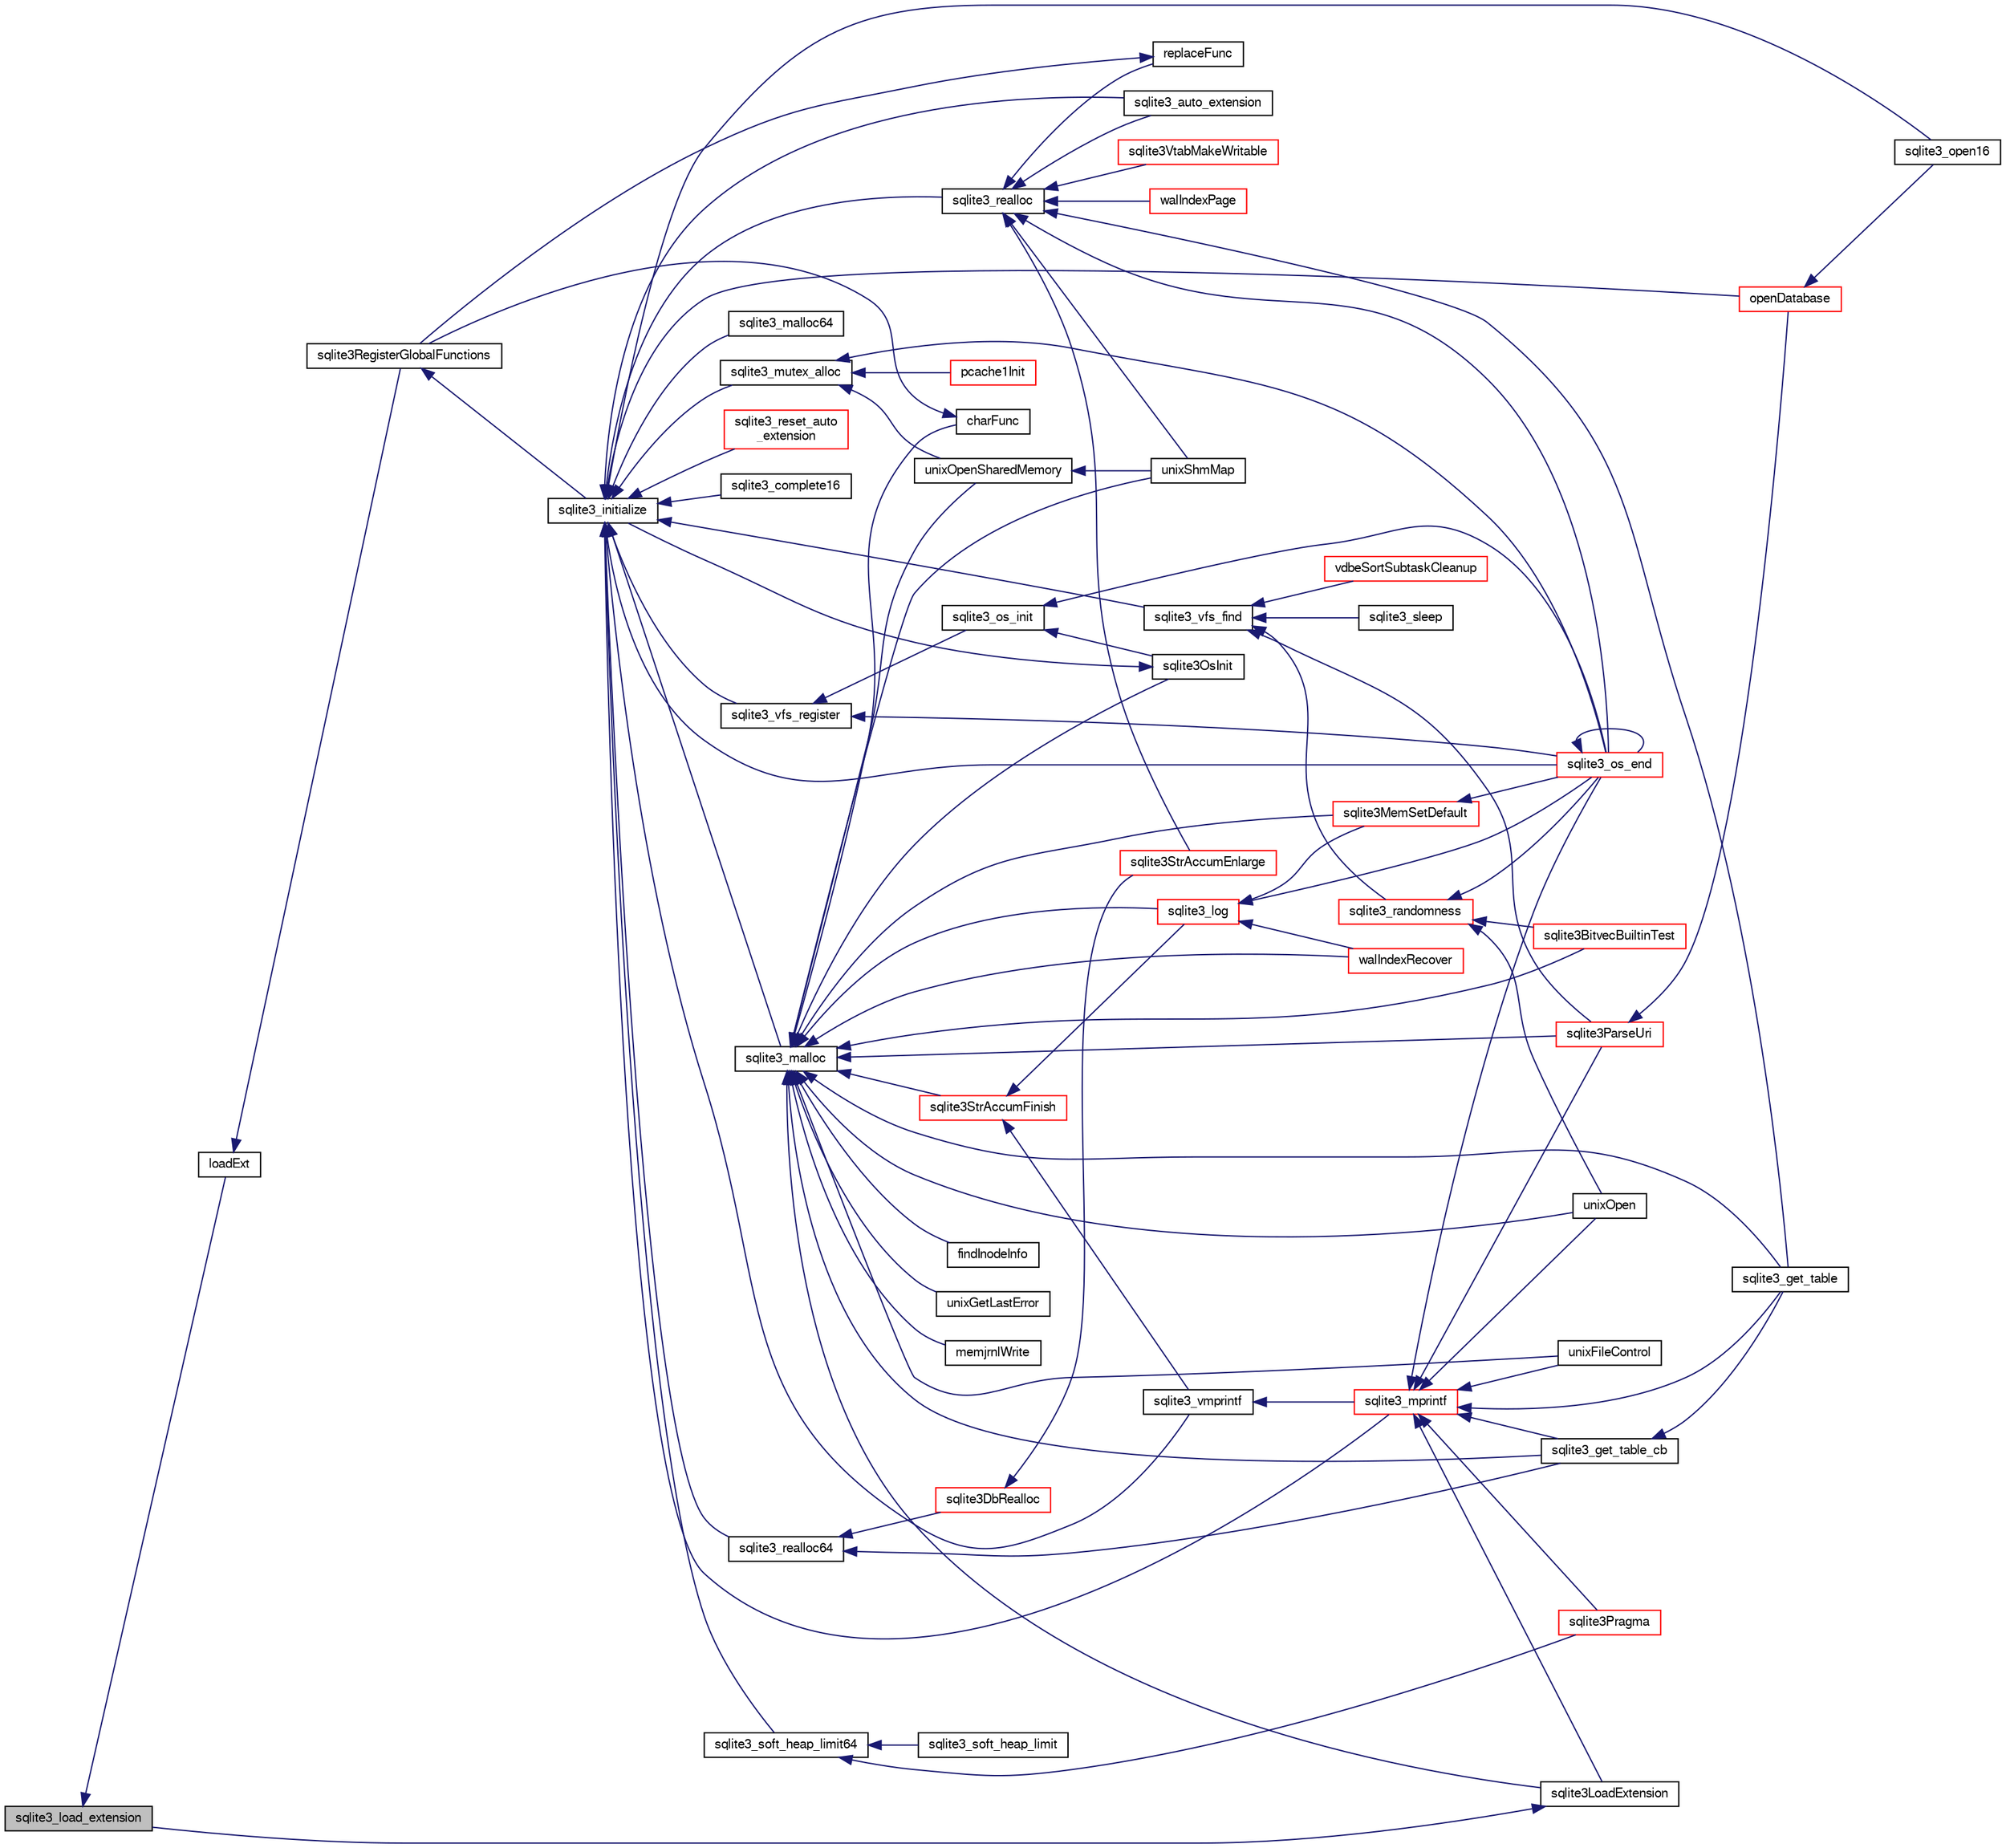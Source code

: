 digraph "sqlite3_load_extension"
{
  edge [fontname="FreeSans",fontsize="10",labelfontname="FreeSans",labelfontsize="10"];
  node [fontname="FreeSans",fontsize="10",shape=record];
  rankdir="LR";
  Node40086 [label="sqlite3_load_extension",height=0.2,width=0.4,color="black", fillcolor="grey75", style="filled", fontcolor="black"];
  Node40086 -> Node40087 [dir="back",color="midnightblue",fontsize="10",style="solid",fontname="FreeSans"];
  Node40087 [label="loadExt",height=0.2,width=0.4,color="black", fillcolor="white", style="filled",URL="$sqlite3_8c.html#a9f9125be634178265fb95e98b8304548"];
  Node40087 -> Node40088 [dir="back",color="midnightblue",fontsize="10",style="solid",fontname="FreeSans"];
  Node40088 [label="sqlite3RegisterGlobalFunctions",height=0.2,width=0.4,color="black", fillcolor="white", style="filled",URL="$sqlite3_8c.html#a9f75bd111010f29e1b8d74344473c4ec"];
  Node40088 -> Node40089 [dir="back",color="midnightblue",fontsize="10",style="solid",fontname="FreeSans"];
  Node40089 [label="sqlite3_initialize",height=0.2,width=0.4,color="black", fillcolor="white", style="filled",URL="$sqlite3_8h.html#ab0c0ee2d5d4cf8b28e9572296a8861df"];
  Node40089 -> Node40090 [dir="back",color="midnightblue",fontsize="10",style="solid",fontname="FreeSans"];
  Node40090 [label="sqlite3_vfs_find",height=0.2,width=0.4,color="black", fillcolor="white", style="filled",URL="$sqlite3_8h.html#ac201a26de3dfa1d6deb8069eb8d95627"];
  Node40090 -> Node40091 [dir="back",color="midnightblue",fontsize="10",style="solid",fontname="FreeSans"];
  Node40091 [label="sqlite3_randomness",height=0.2,width=0.4,color="red", fillcolor="white", style="filled",URL="$sqlite3_8h.html#aa452ad88657d4606e137b09c4e9315c7"];
  Node40091 -> Node40095 [dir="back",color="midnightblue",fontsize="10",style="solid",fontname="FreeSans"];
  Node40095 [label="unixOpen",height=0.2,width=0.4,color="black", fillcolor="white", style="filled",URL="$sqlite3_8c.html#a8ed5efc47b6e14f7805cd1bb9b215775"];
  Node40091 -> Node40096 [dir="back",color="midnightblue",fontsize="10",style="solid",fontname="FreeSans"];
  Node40096 [label="sqlite3_os_end",height=0.2,width=0.4,color="red", fillcolor="white", style="filled",URL="$sqlite3_8h.html#a2288c95881ecca13d994e42b6a958906"];
  Node40096 -> Node40096 [dir="back",color="midnightblue",fontsize="10",style="solid",fontname="FreeSans"];
  Node40091 -> Node40098 [dir="back",color="midnightblue",fontsize="10",style="solid",fontname="FreeSans"];
  Node40098 [label="sqlite3BitvecBuiltinTest",height=0.2,width=0.4,color="red", fillcolor="white", style="filled",URL="$sqlite3_8c.html#a9b4e3e921ce1ede6f10a9106c034ff9b"];
  Node40090 -> Node40494 [dir="back",color="midnightblue",fontsize="10",style="solid",fontname="FreeSans"];
  Node40494 [label="vdbeSortSubtaskCleanup",height=0.2,width=0.4,color="red", fillcolor="white", style="filled",URL="$sqlite3_8c.html#abc8ce4c3ef58cc10f5b27642aab32b30"];
  Node40090 -> Node40497 [dir="back",color="midnightblue",fontsize="10",style="solid",fontname="FreeSans"];
  Node40497 [label="sqlite3ParseUri",height=0.2,width=0.4,color="red", fillcolor="white", style="filled",URL="$sqlite3_8c.html#aaa912f29a67460d8b2186c97056e8767"];
  Node40497 -> Node40340 [dir="back",color="midnightblue",fontsize="10",style="solid",fontname="FreeSans"];
  Node40340 [label="openDatabase",height=0.2,width=0.4,color="red", fillcolor="white", style="filled",URL="$sqlite3_8c.html#a6a9c3bc3a64234e863413f41db473758"];
  Node40340 -> Node40343 [dir="back",color="midnightblue",fontsize="10",style="solid",fontname="FreeSans"];
  Node40343 [label="sqlite3_open16",height=0.2,width=0.4,color="black", fillcolor="white", style="filled",URL="$sqlite3_8h.html#adbc401bb96713f32e553db32f6f3ca33"];
  Node40090 -> Node40498 [dir="back",color="midnightblue",fontsize="10",style="solid",fontname="FreeSans"];
  Node40498 [label="sqlite3_sleep",height=0.2,width=0.4,color="black", fillcolor="white", style="filled",URL="$sqlite3_8h.html#ad0c133ddbbecb6433f3c6ebef8966efa"];
  Node40089 -> Node40499 [dir="back",color="midnightblue",fontsize="10",style="solid",fontname="FreeSans"];
  Node40499 [label="sqlite3_vfs_register",height=0.2,width=0.4,color="black", fillcolor="white", style="filled",URL="$sqlite3_8h.html#a7184b289ccd4c4c7200589137d88c4ae"];
  Node40499 -> Node40500 [dir="back",color="midnightblue",fontsize="10",style="solid",fontname="FreeSans"];
  Node40500 [label="sqlite3_os_init",height=0.2,width=0.4,color="black", fillcolor="white", style="filled",URL="$sqlite3_8h.html#acebc2290d00a32d3afe2361f2979038b"];
  Node40500 -> Node40501 [dir="back",color="midnightblue",fontsize="10",style="solid",fontname="FreeSans"];
  Node40501 [label="sqlite3OsInit",height=0.2,width=0.4,color="black", fillcolor="white", style="filled",URL="$sqlite3_8c.html#afeaa886fe1ca086a30fd278b1d069762"];
  Node40501 -> Node40089 [dir="back",color="midnightblue",fontsize="10",style="solid",fontname="FreeSans"];
  Node40500 -> Node40096 [dir="back",color="midnightblue",fontsize="10",style="solid",fontname="FreeSans"];
  Node40499 -> Node40096 [dir="back",color="midnightblue",fontsize="10",style="solid",fontname="FreeSans"];
  Node40089 -> Node40502 [dir="back",color="midnightblue",fontsize="10",style="solid",fontname="FreeSans"];
  Node40502 [label="sqlite3_mutex_alloc",height=0.2,width=0.4,color="black", fillcolor="white", style="filled",URL="$sqlite3_8h.html#aa3f89418cd18e99596435c958b29b650"];
  Node40502 -> Node40503 [dir="back",color="midnightblue",fontsize="10",style="solid",fontname="FreeSans"];
  Node40503 [label="unixOpenSharedMemory",height=0.2,width=0.4,color="black", fillcolor="white", style="filled",URL="$sqlite3_8c.html#a30775afa2e08ca6ddc7853326afed7c7"];
  Node40503 -> Node40504 [dir="back",color="midnightblue",fontsize="10",style="solid",fontname="FreeSans"];
  Node40504 [label="unixShmMap",height=0.2,width=0.4,color="black", fillcolor="white", style="filled",URL="$sqlite3_8c.html#aeaa77f0ab08a4f4ee5f86e8c9727e974"];
  Node40502 -> Node40096 [dir="back",color="midnightblue",fontsize="10",style="solid",fontname="FreeSans"];
  Node40502 -> Node40505 [dir="back",color="midnightblue",fontsize="10",style="solid",fontname="FreeSans"];
  Node40505 [label="pcache1Init",height=0.2,width=0.4,color="red", fillcolor="white", style="filled",URL="$sqlite3_8c.html#a05e9c1daf3dd812db1d769b69b20e069"];
  Node40089 -> Node40575 [dir="back",color="midnightblue",fontsize="10",style="solid",fontname="FreeSans"];
  Node40575 [label="sqlite3_soft_heap_limit64",height=0.2,width=0.4,color="black", fillcolor="white", style="filled",URL="$sqlite3_8h.html#ab37b3a4d1652e3acb2c43d1252e6b852"];
  Node40575 -> Node40576 [dir="back",color="midnightblue",fontsize="10",style="solid",fontname="FreeSans"];
  Node40576 [label="sqlite3_soft_heap_limit",height=0.2,width=0.4,color="black", fillcolor="white", style="filled",URL="$sqlite3_8h.html#a18c3472581de3072201723e798524fdc"];
  Node40575 -> Node40183 [dir="back",color="midnightblue",fontsize="10",style="solid",fontname="FreeSans"];
  Node40183 [label="sqlite3Pragma",height=0.2,width=0.4,color="red", fillcolor="white", style="filled",URL="$sqlite3_8c.html#a111391370f58f8e6a6eca51fd34d62ed"];
  Node40089 -> Node40577 [dir="back",color="midnightblue",fontsize="10",style="solid",fontname="FreeSans"];
  Node40577 [label="sqlite3_malloc",height=0.2,width=0.4,color="black", fillcolor="white", style="filled",URL="$sqlite3_8h.html#a510e31845345737f17d86ce0b2328356"];
  Node40577 -> Node40501 [dir="back",color="midnightblue",fontsize="10",style="solid",fontname="FreeSans"];
  Node40577 -> Node40573 [dir="back",color="midnightblue",fontsize="10",style="solid",fontname="FreeSans"];
  Node40573 [label="sqlite3MemSetDefault",height=0.2,width=0.4,color="red", fillcolor="white", style="filled",URL="$sqlite3_8c.html#a162fbfd727e92c5f8f72625b5ff62549"];
  Node40573 -> Node40096 [dir="back",color="midnightblue",fontsize="10",style="solid",fontname="FreeSans"];
  Node40577 -> Node40578 [dir="back",color="midnightblue",fontsize="10",style="solid",fontname="FreeSans"];
  Node40578 [label="sqlite3StrAccumFinish",height=0.2,width=0.4,color="red", fillcolor="white", style="filled",URL="$sqlite3_8c.html#adb7f26b10ac1b847db6f000ef4c2e2ba"];
  Node40578 -> Node40652 [dir="back",color="midnightblue",fontsize="10",style="solid",fontname="FreeSans"];
  Node40652 [label="sqlite3_vmprintf",height=0.2,width=0.4,color="black", fillcolor="white", style="filled",URL="$sqlite3_8h.html#ac240de67ddf003828f16a6d9dd3fa3ca"];
  Node40652 -> Node40653 [dir="back",color="midnightblue",fontsize="10",style="solid",fontname="FreeSans"];
  Node40653 [label="sqlite3_mprintf",height=0.2,width=0.4,color="red", fillcolor="white", style="filled",URL="$sqlite3_8h.html#a9533933e57f7ccbb48c32041ce3a8862"];
  Node40653 -> Node40094 [dir="back",color="midnightblue",fontsize="10",style="solid",fontname="FreeSans"];
  Node40094 [label="unixFileControl",height=0.2,width=0.4,color="black", fillcolor="white", style="filled",URL="$sqlite3_8c.html#ad71f213fa385cc58f307cefd953c03ae"];
  Node40653 -> Node40095 [dir="back",color="midnightblue",fontsize="10",style="solid",fontname="FreeSans"];
  Node40653 -> Node40096 [dir="back",color="midnightblue",fontsize="10",style="solid",fontname="FreeSans"];
  Node40653 -> Node40656 [dir="back",color="midnightblue",fontsize="10",style="solid",fontname="FreeSans"];
  Node40656 [label="sqlite3LoadExtension",height=0.2,width=0.4,color="black", fillcolor="white", style="filled",URL="$sqlite3_8c.html#a3b46232455de4779a67c63b2c9004245"];
  Node40656 -> Node40086 [dir="back",color="midnightblue",fontsize="10",style="solid",fontname="FreeSans"];
  Node40653 -> Node40183 [dir="back",color="midnightblue",fontsize="10",style="solid",fontname="FreeSans"];
  Node40653 -> Node40657 [dir="back",color="midnightblue",fontsize="10",style="solid",fontname="FreeSans"];
  Node40657 [label="sqlite3_get_table_cb",height=0.2,width=0.4,color="black", fillcolor="white", style="filled",URL="$sqlite3_8c.html#a1dbaba1b543953c0dade97357c5866b1"];
  Node40657 -> Node40299 [dir="back",color="midnightblue",fontsize="10",style="solid",fontname="FreeSans"];
  Node40299 [label="sqlite3_get_table",height=0.2,width=0.4,color="black", fillcolor="white", style="filled",URL="$sqlite3_8h.html#a5effeac4e12df57beaa35c5be1f61579"];
  Node40653 -> Node40299 [dir="back",color="midnightblue",fontsize="10",style="solid",fontname="FreeSans"];
  Node40653 -> Node40497 [dir="back",color="midnightblue",fontsize="10",style="solid",fontname="FreeSans"];
  Node40578 -> Node40761 [dir="back",color="midnightblue",fontsize="10",style="solid",fontname="FreeSans"];
  Node40761 [label="sqlite3_log",height=0.2,width=0.4,color="red", fillcolor="white", style="filled",URL="$sqlite3_8h.html#a298c9699bf9c143662c6b1fec4b2dc3b"];
  Node40761 -> Node40573 [dir="back",color="midnightblue",fontsize="10",style="solid",fontname="FreeSans"];
  Node40761 -> Node40096 [dir="back",color="midnightblue",fontsize="10",style="solid",fontname="FreeSans"];
  Node40761 -> Node40689 [dir="back",color="midnightblue",fontsize="10",style="solid",fontname="FreeSans"];
  Node40689 [label="walIndexRecover",height=0.2,width=0.4,color="red", fillcolor="white", style="filled",URL="$sqlite3_8c.html#ab4ee99f3710323acbeb6c495dd18d205"];
  Node40577 -> Node40761 [dir="back",color="midnightblue",fontsize="10",style="solid",fontname="FreeSans"];
  Node40577 -> Node40840 [dir="back",color="midnightblue",fontsize="10",style="solid",fontname="FreeSans"];
  Node40840 [label="findInodeInfo",height=0.2,width=0.4,color="black", fillcolor="white", style="filled",URL="$sqlite3_8c.html#ac92c39062e69a79c4a62dfd55242c782"];
  Node40577 -> Node40094 [dir="back",color="midnightblue",fontsize="10",style="solid",fontname="FreeSans"];
  Node40577 -> Node40503 [dir="back",color="midnightblue",fontsize="10",style="solid",fontname="FreeSans"];
  Node40577 -> Node40504 [dir="back",color="midnightblue",fontsize="10",style="solid",fontname="FreeSans"];
  Node40577 -> Node40095 [dir="back",color="midnightblue",fontsize="10",style="solid",fontname="FreeSans"];
  Node40577 -> Node40672 [dir="back",color="midnightblue",fontsize="10",style="solid",fontname="FreeSans"];
  Node40672 [label="unixGetLastError",height=0.2,width=0.4,color="black", fillcolor="white", style="filled",URL="$sqlite3_8c.html#aed1e42f49d74b419c3c85b559dd61240"];
  Node40577 -> Node40098 [dir="back",color="midnightblue",fontsize="10",style="solid",fontname="FreeSans"];
  Node40577 -> Node40689 [dir="back",color="midnightblue",fontsize="10",style="solid",fontname="FreeSans"];
  Node40577 -> Node40841 [dir="back",color="midnightblue",fontsize="10",style="solid",fontname="FreeSans"];
  Node40841 [label="memjrnlWrite",height=0.2,width=0.4,color="black", fillcolor="white", style="filled",URL="$sqlite3_8c.html#af8bd7d5d7eafce5542f8de300a120c47"];
  Node40577 -> Node40842 [dir="back",color="midnightblue",fontsize="10",style="solid",fontname="FreeSans"];
  Node40842 [label="charFunc",height=0.2,width=0.4,color="black", fillcolor="white", style="filled",URL="$sqlite3_8c.html#ab9b72ce47fcea3c3b92e816435a0fd91"];
  Node40842 -> Node40088 [dir="back",color="midnightblue",fontsize="10",style="solid",fontname="FreeSans"];
  Node40577 -> Node40656 [dir="back",color="midnightblue",fontsize="10",style="solid",fontname="FreeSans"];
  Node40577 -> Node40657 [dir="back",color="midnightblue",fontsize="10",style="solid",fontname="FreeSans"];
  Node40577 -> Node40299 [dir="back",color="midnightblue",fontsize="10",style="solid",fontname="FreeSans"];
  Node40577 -> Node40497 [dir="back",color="midnightblue",fontsize="10",style="solid",fontname="FreeSans"];
  Node40089 -> Node40843 [dir="back",color="midnightblue",fontsize="10",style="solid",fontname="FreeSans"];
  Node40843 [label="sqlite3_malloc64",height=0.2,width=0.4,color="black", fillcolor="white", style="filled",URL="$sqlite3_8h.html#a12b7ee85e539ea28c130c5c75b96a82a"];
  Node40089 -> Node40844 [dir="back",color="midnightblue",fontsize="10",style="solid",fontname="FreeSans"];
  Node40844 [label="sqlite3_realloc",height=0.2,width=0.4,color="black", fillcolor="white", style="filled",URL="$sqlite3_8h.html#a627f0eeface58024ef47403d8cc76b35"];
  Node40844 -> Node40845 [dir="back",color="midnightblue",fontsize="10",style="solid",fontname="FreeSans"];
  Node40845 [label="sqlite3StrAccumEnlarge",height=0.2,width=0.4,color="red", fillcolor="white", style="filled",URL="$sqlite3_8c.html#a38976500a97c69d65086eeccca82dd96"];
  Node40844 -> Node40504 [dir="back",color="midnightblue",fontsize="10",style="solid",fontname="FreeSans"];
  Node40844 -> Node40096 [dir="back",color="midnightblue",fontsize="10",style="solid",fontname="FreeSans"];
  Node40844 -> Node40851 [dir="back",color="midnightblue",fontsize="10",style="solid",fontname="FreeSans"];
  Node40851 [label="walIndexPage",height=0.2,width=0.4,color="red", fillcolor="white", style="filled",URL="$sqlite3_8c.html#affd3251fd1aa1218170d421177256e24"];
  Node40844 -> Node40714 [dir="back",color="midnightblue",fontsize="10",style="solid",fontname="FreeSans"];
  Node40714 [label="replaceFunc",height=0.2,width=0.4,color="black", fillcolor="white", style="filled",URL="$sqlite3_8c.html#a752b98a7c55d204c397a4902b49b1ce4"];
  Node40714 -> Node40088 [dir="back",color="midnightblue",fontsize="10",style="solid",fontname="FreeSans"];
  Node40844 -> Node40860 [dir="back",color="midnightblue",fontsize="10",style="solid",fontname="FreeSans"];
  Node40860 [label="sqlite3_auto_extension",height=0.2,width=0.4,color="black", fillcolor="white", style="filled",URL="$sqlite3_8h.html#a85a95b45e94f6bcd52aa39b6acdb36d7"];
  Node40844 -> Node40299 [dir="back",color="midnightblue",fontsize="10",style="solid",fontname="FreeSans"];
  Node40844 -> Node40861 [dir="back",color="midnightblue",fontsize="10",style="solid",fontname="FreeSans"];
  Node40861 [label="sqlite3VtabMakeWritable",height=0.2,width=0.4,color="red", fillcolor="white", style="filled",URL="$sqlite3_8c.html#a58c646608238d2619371c3e8b6bc0d86"];
  Node40089 -> Node40862 [dir="back",color="midnightblue",fontsize="10",style="solid",fontname="FreeSans"];
  Node40862 [label="sqlite3_realloc64",height=0.2,width=0.4,color="black", fillcolor="white", style="filled",URL="$sqlite3_8h.html#afe88c85e9f864a3fd92941cad197245d"];
  Node40862 -> Node40863 [dir="back",color="midnightblue",fontsize="10",style="solid",fontname="FreeSans"];
  Node40863 [label="sqlite3DbRealloc",height=0.2,width=0.4,color="red", fillcolor="white", style="filled",URL="$sqlite3_8c.html#ae028f4902a9d29bcaf310ff289ee87dc"];
  Node40863 -> Node40845 [dir="back",color="midnightblue",fontsize="10",style="solid",fontname="FreeSans"];
  Node40862 -> Node40657 [dir="back",color="midnightblue",fontsize="10",style="solid",fontname="FreeSans"];
  Node40089 -> Node40652 [dir="back",color="midnightblue",fontsize="10",style="solid",fontname="FreeSans"];
  Node40089 -> Node40653 [dir="back",color="midnightblue",fontsize="10",style="solid",fontname="FreeSans"];
  Node40089 -> Node40096 [dir="back",color="midnightblue",fontsize="10",style="solid",fontname="FreeSans"];
  Node40089 -> Node40860 [dir="back",color="midnightblue",fontsize="10",style="solid",fontname="FreeSans"];
  Node40089 -> Node40962 [dir="back",color="midnightblue",fontsize="10",style="solid",fontname="FreeSans"];
  Node40962 [label="sqlite3_reset_auto\l_extension",height=0.2,width=0.4,color="red", fillcolor="white", style="filled",URL="$sqlite3_8h.html#ac33f4064ae6690cada7bdc89e8153ffc"];
  Node40089 -> Node40827 [dir="back",color="midnightblue",fontsize="10",style="solid",fontname="FreeSans"];
  Node40827 [label="sqlite3_complete16",height=0.2,width=0.4,color="black", fillcolor="white", style="filled",URL="$sqlite3_8h.html#a3260341c2ef82787acca48414a1d03a1"];
  Node40089 -> Node40340 [dir="back",color="midnightblue",fontsize="10",style="solid",fontname="FreeSans"];
  Node40089 -> Node40343 [dir="back",color="midnightblue",fontsize="10",style="solid",fontname="FreeSans"];
}
